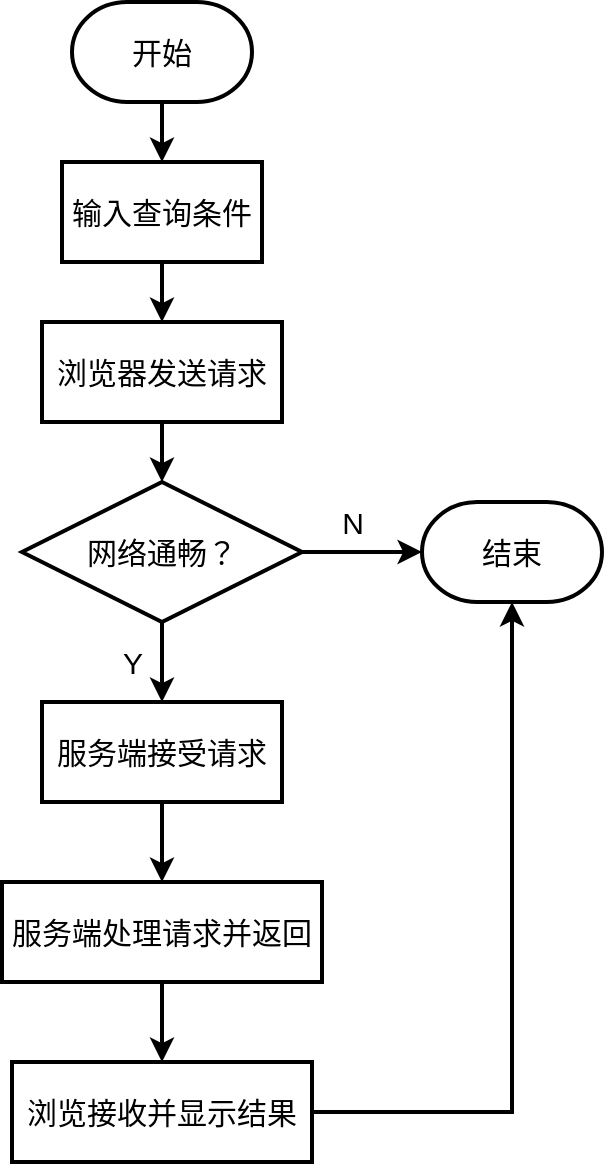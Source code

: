 <mxfile version="14.6.1" type="github">
  <diagram id="iR8yl6_0dRUyc5HCrasS" name="第 1 页">
    <mxGraphModel dx="1426" dy="826" grid="1" gridSize="10" guides="1" tooltips="1" connect="1" arrows="1" fold="1" page="1" pageScale="1" pageWidth="827" pageHeight="1169" math="0" shadow="0">
      <root>
        <mxCell id="0" />
        <mxCell id="1" parent="0" />
        <mxCell id="YNWaMITplkxuy24pmoae-1" value="开始" style="strokeWidth=2;html=1;shape=mxgraph.flowchart.terminator;whiteSpace=wrap;fontSize=15;" vertex="1" parent="1">
          <mxGeometry x="275" y="210" width="90" height="50" as="geometry" />
        </mxCell>
        <mxCell id="YNWaMITplkxuy24pmoae-2" value="网络通畅？" style="strokeWidth=2;html=1;shape=mxgraph.flowchart.decision;whiteSpace=wrap;fontSize=15;" vertex="1" parent="1">
          <mxGeometry x="250" y="450" width="140" height="70" as="geometry" />
        </mxCell>
        <mxCell id="YNWaMITplkxuy24pmoae-3" value="输入查询条件" style="rounded=0;whiteSpace=wrap;html=1;absoluteArcSize=1;arcSize=14;strokeWidth=2;fontSize=15;" vertex="1" parent="1">
          <mxGeometry x="270" y="290" width="100" height="50" as="geometry" />
        </mxCell>
        <mxCell id="YNWaMITplkxuy24pmoae-4" value="结束" style="strokeWidth=2;html=1;shape=mxgraph.flowchart.terminator;whiteSpace=wrap;fontSize=15;" vertex="1" parent="1">
          <mxGeometry x="450" y="460" width="90" height="50" as="geometry" />
        </mxCell>
        <mxCell id="YNWaMITplkxuy24pmoae-5" value="浏览器发送请求" style="rounded=0;whiteSpace=wrap;html=1;absoluteArcSize=1;arcSize=14;strokeWidth=2;fontSize=15;" vertex="1" parent="1">
          <mxGeometry x="260" y="370" width="120" height="50" as="geometry" />
        </mxCell>
        <mxCell id="YNWaMITplkxuy24pmoae-6" value="" style="endArrow=classic;html=1;fontSize=15;strokeWidth=2;entryX=0.5;entryY=0;entryDx=0;entryDy=0;exitX=0.5;exitY=1;exitDx=0;exitDy=0;exitPerimeter=0;" edge="1" parent="1" source="YNWaMITplkxuy24pmoae-1" target="YNWaMITplkxuy24pmoae-3">
          <mxGeometry width="50" height="50" relative="1" as="geometry">
            <mxPoint x="130" y="200" as="sourcePoint" />
            <mxPoint x="180" y="150" as="targetPoint" />
          </mxGeometry>
        </mxCell>
        <mxCell id="YNWaMITplkxuy24pmoae-7" value="" style="endArrow=classic;html=1;fontSize=15;strokeWidth=2;exitX=0.5;exitY=1;exitDx=0;exitDy=0;entryX=0.5;entryY=0;entryDx=0;entryDy=0;" edge="1" parent="1" source="YNWaMITplkxuy24pmoae-3" target="YNWaMITplkxuy24pmoae-5">
          <mxGeometry width="50" height="50" relative="1" as="geometry">
            <mxPoint x="510" y="220" as="sourcePoint" />
            <mxPoint x="560" y="170" as="targetPoint" />
          </mxGeometry>
        </mxCell>
        <mxCell id="YNWaMITplkxuy24pmoae-8" value="" style="endArrow=classic;html=1;fontSize=15;strokeWidth=2;exitX=0.5;exitY=1;exitDx=0;exitDy=0;entryX=0.5;entryY=0;entryDx=0;entryDy=0;entryPerimeter=0;" edge="1" parent="1" source="YNWaMITplkxuy24pmoae-5" target="YNWaMITplkxuy24pmoae-2">
          <mxGeometry width="50" height="50" relative="1" as="geometry">
            <mxPoint x="410" y="500" as="sourcePoint" />
            <mxPoint x="460" y="450" as="targetPoint" />
          </mxGeometry>
        </mxCell>
        <mxCell id="YNWaMITplkxuy24pmoae-9" value="" style="endArrow=classic;html=1;fontSize=15;strokeWidth=2;exitX=0.5;exitY=1;exitDx=0;exitDy=0;exitPerimeter=0;entryX=0.5;entryY=0;entryDx=0;entryDy=0;" edge="1" parent="1" source="YNWaMITplkxuy24pmoae-2" target="YNWaMITplkxuy24pmoae-13">
          <mxGeometry width="50" height="50" relative="1" as="geometry">
            <mxPoint x="510" y="490" as="sourcePoint" />
            <mxPoint x="310" y="600" as="targetPoint" />
          </mxGeometry>
        </mxCell>
        <mxCell id="YNWaMITplkxuy24pmoae-10" value="Y" style="text;html=1;align=center;verticalAlign=middle;resizable=0;points=[];autosize=1;strokeColor=none;fontSize=15;" vertex="1" parent="1">
          <mxGeometry x="290" y="530" width="30" height="20" as="geometry" />
        </mxCell>
        <mxCell id="YNWaMITplkxuy24pmoae-11" value="" style="endArrow=classic;html=1;fontSize=15;strokeWidth=2;exitX=1;exitY=0.5;exitDx=0;exitDy=0;exitPerimeter=0;entryX=0;entryY=0.5;entryDx=0;entryDy=0;entryPerimeter=0;" edge="1" parent="1" source="YNWaMITplkxuy24pmoae-2" target="YNWaMITplkxuy24pmoae-4">
          <mxGeometry width="50" height="50" relative="1" as="geometry">
            <mxPoint x="480" y="440" as="sourcePoint" />
            <mxPoint x="530" y="390" as="targetPoint" />
          </mxGeometry>
        </mxCell>
        <mxCell id="YNWaMITplkxuy24pmoae-13" value="服务端接受请求" style="rounded=0;whiteSpace=wrap;html=1;absoluteArcSize=1;arcSize=14;strokeWidth=2;fontSize=15;" vertex="1" parent="1">
          <mxGeometry x="260" y="560" width="120" height="50" as="geometry" />
        </mxCell>
        <mxCell id="YNWaMITplkxuy24pmoae-16" value="浏览接收并显示结果" style="rounded=0;whiteSpace=wrap;html=1;absoluteArcSize=1;arcSize=14;strokeWidth=2;fontSize=15;" vertex="1" parent="1">
          <mxGeometry x="245" y="740" width="150" height="50" as="geometry" />
        </mxCell>
        <mxCell id="YNWaMITplkxuy24pmoae-17" value="服务端处理请求并返回" style="rounded=0;whiteSpace=wrap;html=1;absoluteArcSize=1;arcSize=14;strokeWidth=2;fontSize=15;" vertex="1" parent="1">
          <mxGeometry x="240" y="650" width="160" height="50" as="geometry" />
        </mxCell>
        <mxCell id="YNWaMITplkxuy24pmoae-18" value="" style="endArrow=classic;html=1;fontSize=15;strokeWidth=2;exitX=0.5;exitY=1;exitDx=0;exitDy=0;entryX=0.5;entryY=0;entryDx=0;entryDy=0;" edge="1" parent="1" source="YNWaMITplkxuy24pmoae-13" target="YNWaMITplkxuy24pmoae-17">
          <mxGeometry width="50" height="50" relative="1" as="geometry">
            <mxPoint x="510" y="640" as="sourcePoint" />
            <mxPoint x="560" y="590" as="targetPoint" />
          </mxGeometry>
        </mxCell>
        <mxCell id="YNWaMITplkxuy24pmoae-19" value="" style="endArrow=classic;html=1;fontSize=15;strokeWidth=2;exitX=0.5;exitY=1;exitDx=0;exitDy=0;" edge="1" parent="1" source="YNWaMITplkxuy24pmoae-17" target="YNWaMITplkxuy24pmoae-16">
          <mxGeometry width="50" height="50" relative="1" as="geometry">
            <mxPoint x="520" y="690" as="sourcePoint" />
            <mxPoint x="570" y="640" as="targetPoint" />
          </mxGeometry>
        </mxCell>
        <mxCell id="YNWaMITplkxuy24pmoae-20" value="N" style="text;html=1;align=center;verticalAlign=middle;resizable=0;points=[];autosize=1;strokeColor=none;fontSize=15;" vertex="1" parent="1">
          <mxGeometry x="400" y="460" width="30" height="20" as="geometry" />
        </mxCell>
        <mxCell id="YNWaMITplkxuy24pmoae-21" value="" style="endArrow=classic;html=1;fontSize=15;strokeWidth=2;exitX=1;exitY=0.5;exitDx=0;exitDy=0;entryX=0.5;entryY=1;entryDx=0;entryDy=0;entryPerimeter=0;rounded=0;" edge="1" parent="1" source="YNWaMITplkxuy24pmoae-16" target="YNWaMITplkxuy24pmoae-4">
          <mxGeometry width="50" height="50" relative="1" as="geometry">
            <mxPoint x="560" y="860" as="sourcePoint" />
            <mxPoint x="560" y="780" as="targetPoint" />
            <Array as="points">
              <mxPoint x="495" y="765" />
            </Array>
          </mxGeometry>
        </mxCell>
      </root>
    </mxGraphModel>
  </diagram>
</mxfile>
